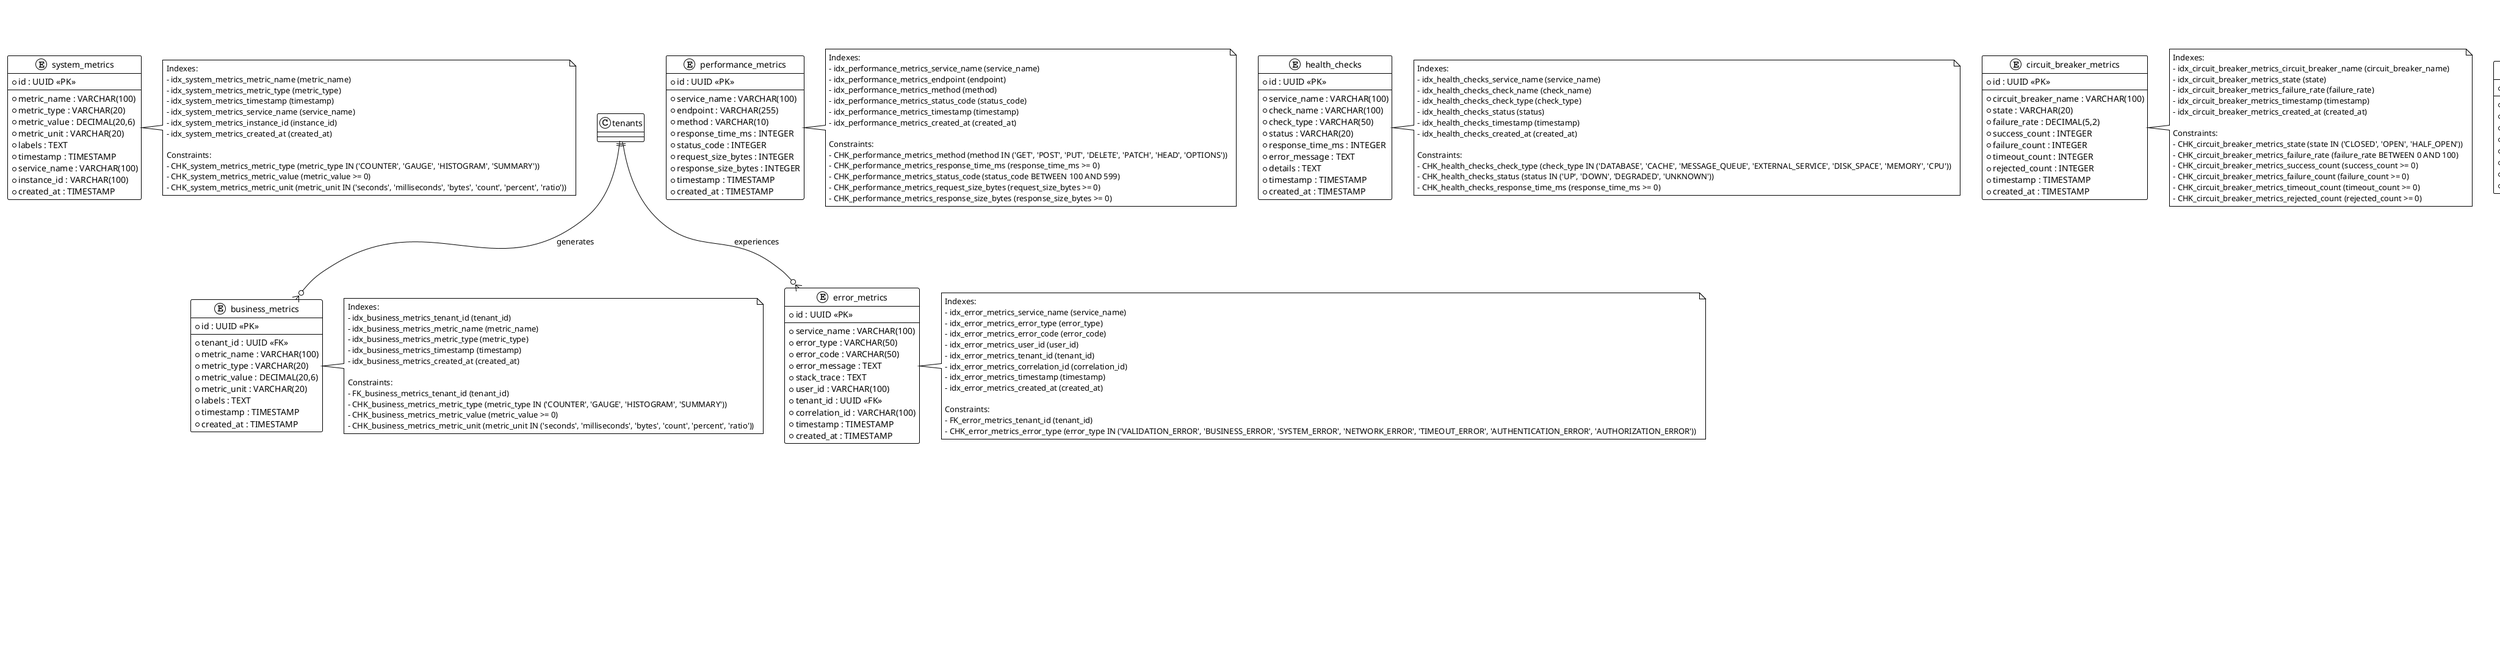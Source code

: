 @startuml MONITORING_METRICS_ERD
!theme plain
title Monitoring & Metrics Entities ERD

entity "system_metrics" {
  * id : UUID <<PK>>
  --
  * metric_name : VARCHAR(100)
  * metric_type : VARCHAR(20)
  * metric_value : DECIMAL(20,6)
  * metric_unit : VARCHAR(20)
  * labels : TEXT
  * timestamp : TIMESTAMP
  * service_name : VARCHAR(100)
  * instance_id : VARCHAR(100)
  * created_at : TIMESTAMP
}

entity "business_metrics" {
  * id : UUID <<PK>>
  --
  * tenant_id : UUID <<FK>>
  * metric_name : VARCHAR(100)
  * metric_type : VARCHAR(20)
  * metric_value : DECIMAL(20,6)
  * metric_unit : VARCHAR(20)
  * labels : TEXT
  * timestamp : TIMESTAMP
  * created_at : TIMESTAMP
}

entity "performance_metrics" {
  * id : UUID <<PK>>
  --
  * service_name : VARCHAR(100)
  * endpoint : VARCHAR(255)
  * method : VARCHAR(10)
  * response_time_ms : INTEGER
  * status_code : INTEGER
  * request_size_bytes : INTEGER
  * response_size_bytes : INTEGER
  * timestamp : TIMESTAMP
  * created_at : TIMESTAMP
}

entity "error_metrics" {
  * id : UUID <<PK>>
  --
  * service_name : VARCHAR(100)
  * error_type : VARCHAR(50)
  * error_code : VARCHAR(50)
  * error_message : TEXT
  * stack_trace : TEXT
  * user_id : VARCHAR(100)
  * tenant_id : UUID <<FK>>
  * correlation_id : VARCHAR(100)
  * timestamp : TIMESTAMP
  * created_at : TIMESTAMP
}

entity "health_checks" {
  * id : UUID <<PK>>
  --
  * service_name : VARCHAR(100)
  * check_name : VARCHAR(100)
  * check_type : VARCHAR(50)
  * status : VARCHAR(20)
  * response_time_ms : INTEGER
  * error_message : TEXT
  * details : TEXT
  * timestamp : TIMESTAMP
  * created_at : TIMESTAMP
}

entity "circuit_breaker_metrics" {
  * id : UUID <<PK>>
  --
  * circuit_breaker_name : VARCHAR(100)
  * state : VARCHAR(20)
  * failure_rate : DECIMAL(5,2)
  * success_count : INTEGER
  * failure_count : INTEGER
  * timeout_count : INTEGER
  * rejected_count : INTEGER
  * timestamp : TIMESTAMP
  * created_at : TIMESTAMP
}

entity "rate_limiter_metrics" {
  * id : UUID <<PK>>
  --
  * rate_limiter_name : VARCHAR(100)
  * limit_value : INTEGER
  * current_value : INTEGER
  * available_tokens : INTEGER
  * rejected_requests : INTEGER
  * accepted_requests : INTEGER
  * timestamp : TIMESTAMP
  * created_at : TIMESTAMP
}

entity "kafka_metrics" {
  * id : UUID <<PK>>
  --
  * topic_name : VARCHAR(100)
  * partition_id : INTEGER
  * producer_id : VARCHAR(100)
  * consumer_id : VARCHAR(100)
  * message_count : BIGINT
  * bytes_count : BIGINT
  * lag_count : BIGINT
  * timestamp : TIMESTAMP
  * created_at : TIMESTAMP
}

entity "database_metrics" {
  * id : UUID <<PK>>
  --
  * database_name : VARCHAR(100)
  * connection_pool_name : VARCHAR(100)
  * active_connections : INTEGER
  * idle_connections : INTEGER
  * max_connections : INTEGER
  * query_count : BIGINT
  * slow_query_count : BIGINT
  * avg_query_time_ms : DECIMAL(10,2)
  * timestamp : TIMESTAMP
  * created_at : TIMESTAMP
}

entity "cache_metrics" {
  * id : UUID <<PK>>
  --
  * cache_name : VARCHAR(100)
  * hit_count : BIGINT
  * miss_count : BIGINT
  * eviction_count : BIGINT
  * hit_rate : DECIMAL(5,2)
  * memory_usage_bytes : BIGINT
  * key_count : BIGINT
  * timestamp : TIMESTAMP
  * created_at : TIMESTAMP
}

entity "alert_rules" {
  * id : UUID <<PK>>
  --
  * rule_name : VARCHAR(100) <<UK>>
  * rule_description : TEXT
  * metric_name : VARCHAR(100)
  * condition : VARCHAR(50)
  * threshold_value : DECIMAL(20,6)
  * severity : VARCHAR(20)
  * is_active : BOOLEAN
  * evaluation_interval : INTEGER
  * created_at : TIMESTAMP
  * updated_at : TIMESTAMP
  * created_by : VARCHAR(100)
  * updated_by : VARCHAR(100)
}

entity "alert_instances" {
  * id : UUID <<PK>>
  --
  * alert_rule_id : UUID <<FK>>
  * alert_name : VARCHAR(100)
  * severity : VARCHAR(20)
  * status : VARCHAR(20)
  * message : TEXT
  * metric_value : DECIMAL(20,6)
  * threshold_value : DECIMAL(20,6)
  * labels : TEXT
  * started_at : TIMESTAMP
  * resolved_at : TIMESTAMP
  * acknowledged_at : TIMESTAMP
  * acknowledged_by : VARCHAR(100)
  * created_at : TIMESTAMP
  * updated_at : TIMESTAMP
}

entity "notification_channels" {
  * id : UUID <<PK>>
  --
  * channel_name : VARCHAR(100) <<UK>>
  * channel_type : VARCHAR(50)
  * configuration : TEXT
  * is_active : BOOLEAN
  * created_at : TIMESTAMP
  * updated_at : TIMESTAMP
  * created_by : VARCHAR(100)
  * updated_by : VARCHAR(100)
}

entity "notification_deliveries" {
  * id : UUID <<PK>>
  --
  * alert_instance_id : UUID <<FK>>
  * notification_channel_id : UUID <<FK>>
  * delivery_status : VARCHAR(20)
  * delivery_attempt : INTEGER
  * error_message : TEXT
  * delivered_at : TIMESTAMP
  * created_at : TIMESTAMP
  * updated_at : TIMESTAMP
}

' Relationships
alert_rules ||--o{ alert_instances : "triggers"
alert_instances ||--o{ notification_deliveries : "delivers via"
notification_channels ||--o{ notification_deliveries : "receives"

tenants ||--o{ business_metrics : "generates"
tenants ||--o{ error_metrics : "experiences"

' Indexes and constraints
note right of system_metrics
Indexes:
- idx_system_metrics_metric_name (metric_name)
- idx_system_metrics_metric_type (metric_type)
- idx_system_metrics_timestamp (timestamp)
- idx_system_metrics_service_name (service_name)
- idx_system_metrics_instance_id (instance_id)
- idx_system_metrics_created_at (created_at)

Constraints:
- CHK_system_metrics_metric_type (metric_type IN ('COUNTER', 'GAUGE', 'HISTOGRAM', 'SUMMARY'))
- CHK_system_metrics_metric_value (metric_value >= 0)
- CHK_system_metrics_metric_unit (metric_unit IN ('seconds', 'milliseconds', 'bytes', 'count', 'percent', 'ratio'))
end note

note right of business_metrics
Indexes:
- idx_business_metrics_tenant_id (tenant_id)
- idx_business_metrics_metric_name (metric_name)
- idx_business_metrics_metric_type (metric_type)
- idx_business_metrics_timestamp (timestamp)
- idx_business_metrics_created_at (created_at)

Constraints:
- FK_business_metrics_tenant_id (tenant_id)
- CHK_business_metrics_metric_type (metric_type IN ('COUNTER', 'GAUGE', 'HISTOGRAM', 'SUMMARY'))
- CHK_business_metrics_metric_value (metric_value >= 0)
- CHK_business_metrics_metric_unit (metric_unit IN ('seconds', 'milliseconds', 'bytes', 'count', 'percent', 'ratio'))
end note

note right of performance_metrics
Indexes:
- idx_performance_metrics_service_name (service_name)
- idx_performance_metrics_endpoint (endpoint)
- idx_performance_metrics_method (method)
- idx_performance_metrics_status_code (status_code)
- idx_performance_metrics_timestamp (timestamp)
- idx_performance_metrics_created_at (created_at)

Constraints:
- CHK_performance_metrics_method (method IN ('GET', 'POST', 'PUT', 'DELETE', 'PATCH', 'HEAD', 'OPTIONS'))
- CHK_performance_metrics_response_time_ms (response_time_ms >= 0)
- CHK_performance_metrics_status_code (status_code BETWEEN 100 AND 599)
- CHK_performance_metrics_request_size_bytes (request_size_bytes >= 0)
- CHK_performance_metrics_response_size_bytes (response_size_bytes >= 0)
end note

note right of error_metrics
Indexes:
- idx_error_metrics_service_name (service_name)
- idx_error_metrics_error_type (error_type)
- idx_error_metrics_error_code (error_code)
- idx_error_metrics_user_id (user_id)
- idx_error_metrics_tenant_id (tenant_id)
- idx_error_metrics_correlation_id (correlation_id)
- idx_error_metrics_timestamp (timestamp)
- idx_error_metrics_created_at (created_at)

Constraints:
- FK_error_metrics_tenant_id (tenant_id)
- CHK_error_metrics_error_type (error_type IN ('VALIDATION_ERROR', 'BUSINESS_ERROR', 'SYSTEM_ERROR', 'NETWORK_ERROR', 'TIMEOUT_ERROR', 'AUTHENTICATION_ERROR', 'AUTHORIZATION_ERROR'))
end note

note right of health_checks
Indexes:
- idx_health_checks_service_name (service_name)
- idx_health_checks_check_name (check_name)
- idx_health_checks_check_type (check_type)
- idx_health_checks_status (status)
- idx_health_checks_timestamp (timestamp)
- idx_health_checks_created_at (created_at)

Constraints:
- CHK_health_checks_check_type (check_type IN ('DATABASE', 'CACHE', 'MESSAGE_QUEUE', 'EXTERNAL_SERVICE', 'DISK_SPACE', 'MEMORY', 'CPU'))
- CHK_health_checks_status (status IN ('UP', 'DOWN', 'DEGRADED', 'UNKNOWN'))
- CHK_health_checks_response_time_ms (response_time_ms >= 0)
end note

note right of circuit_breaker_metrics
Indexes:
- idx_circuit_breaker_metrics_circuit_breaker_name (circuit_breaker_name)
- idx_circuit_breaker_metrics_state (state)
- idx_circuit_breaker_metrics_failure_rate (failure_rate)
- idx_circuit_breaker_metrics_timestamp (timestamp)
- idx_circuit_breaker_metrics_created_at (created_at)

Constraints:
- CHK_circuit_breaker_metrics_state (state IN ('CLOSED', 'OPEN', 'HALF_OPEN'))
- CHK_circuit_breaker_metrics_failure_rate (failure_rate BETWEEN 0 AND 100)
- CHK_circuit_breaker_metrics_success_count (success_count >= 0)
- CHK_circuit_breaker_metrics_failure_count (failure_count >= 0)
- CHK_circuit_breaker_metrics_timeout_count (timeout_count >= 0)
- CHK_circuit_breaker_metrics_rejected_count (rejected_count >= 0)
end note

note right of rate_limiter_metrics
Indexes:
- idx_rate_limiter_metrics_rate_limiter_name (rate_limiter_name)
- idx_rate_limiter_metrics_limit_value (limit_value)
- idx_rate_limiter_metrics_current_value (current_value)
- idx_rate_limiter_metrics_timestamp (timestamp)
- idx_rate_limiter_metrics_created_at (created_at)

Constraints:
- CHK_rate_limiter_metrics_limit_value (limit_value > 0)
- CHK_rate_limiter_metrics_current_value (current_value >= 0)
- CHK_rate_limiter_metrics_available_tokens (available_tokens >= 0)
- CHK_rate_limiter_metrics_rejected_requests (rejected_requests >= 0)
- CHK_rate_limiter_metrics_accepted_requests (accepted_requests >= 0)
end note

note right of kafka_metrics
Indexes:
- idx_kafka_metrics_topic_name (topic_name)
- idx_kafka_metrics_partition_id (partition_id)
- idx_kafka_metrics_producer_id (producer_id)
- idx_kafka_metrics_consumer_id (consumer_id)
- idx_kafka_metrics_timestamp (timestamp)
- idx_kafka_metrics_created_at (created_at)

Constraints:
- CHK_kafka_metrics_partition_id (partition_id >= 0)
- CHK_kafka_metrics_message_count (message_count >= 0)
- CHK_kafka_metrics_bytes_count (bytes_count >= 0)
- CHK_kafka_metrics_lag_count (lag_count >= 0)
end note

note right of database_metrics
Indexes:
- idx_database_metrics_database_name (database_name)
- idx_database_metrics_connection_pool_name (connection_pool_name)
- idx_database_metrics_active_connections (active_connections)
- idx_database_metrics_timestamp (timestamp)
- idx_database_metrics_created_at (created_at)

Constraints:
- CHK_database_metrics_active_connections (active_connections >= 0)
- CHK_database_metrics_idle_connections (idle_connections >= 0)
- CHK_database_metrics_max_connections (max_connections > 0)
- CHK_database_metrics_query_count (query_count >= 0)
- CHK_database_metrics_slow_query_count (slow_query_count >= 0)
- CHK_database_metrics_avg_query_time_ms (avg_query_time_ms >= 0)
end note

note right of cache_metrics
Indexes:
- idx_cache_metrics_cache_name (cache_name)
- idx_cache_metrics_hit_count (hit_count)
- idx_cache_metrics_miss_count (miss_count)
- idx_cache_metrics_hit_rate (hit_rate)
- idx_cache_metrics_timestamp (timestamp)
- idx_cache_metrics_created_at (created_at)

Constraints:
- CHK_cache_metrics_hit_count (hit_count >= 0)
- CHK_cache_metrics_miss_count (miss_count >= 0)
- CHK_cache_metrics_eviction_count (eviction_count >= 0)
- CHK_cache_metrics_hit_rate (hit_rate BETWEEN 0 AND 100)
- CHK_cache_metrics_memory_usage_bytes (memory_usage_bytes >= 0)
- CHK_cache_metrics_key_count (key_count >= 0)
end note

note right of alert_rules
Indexes:
- idx_alert_rules_rule_name (rule_name)
- idx_alert_rules_metric_name (metric_name)
- idx_alert_rules_condition (condition)
- idx_alert_rules_severity (severity)
- idx_alert_rules_is_active (is_active)
- idx_alert_rules_created_at (created_at)

Constraints:
- UK_alert_rules_rule_name (rule_name)
- CHK_alert_rules_condition (condition IN ('GREATER_THAN', 'LESS_THAN', 'EQUAL_TO', 'NOT_EQUAL_TO', 'GREATER_THAN_OR_EQUAL', 'LESS_THAN_OR_EQUAL'))
- CHK_alert_rules_severity (severity IN ('LOW', 'MEDIUM', 'HIGH', 'CRITICAL'))
- CHK_alert_rules_is_active (is_active IN (true, false))
- CHK_alert_rules_evaluation_interval (evaluation_interval > 0)
end note

note right of alert_instances
Indexes:
- idx_alert_instances_alert_rule_id (alert_rule_id)
- idx_alert_instances_alert_name (alert_name)
- idx_alert_instances_severity (severity)
- idx_alert_instances_status (status)
- idx_alert_instances_started_at (started_at)
- idx_alert_instances_resolved_at (resolved_at)
- idx_alert_instances_acknowledged_at (acknowledged_at)
- idx_alert_instances_created_at (created_at)

Constraints:
- FK_alert_instances_alert_rule_id (alert_rule_id)
- CHK_alert_instances_severity (severity IN ('LOW', 'MEDIUM', 'HIGH', 'CRITICAL'))
- CHK_alert_instances_status (status IN ('FIRING', 'RESOLVED', 'ACKNOWLEDGED', 'SUPPRESSED'))
- CHK_alert_instances_metric_value (metric_value >= 0)
- CHK_alert_instances_threshold_value (threshold_value >= 0)
end note

note right of notification_channels
Indexes:
- idx_notification_channels_channel_name (channel_name)
- idx_notification_channels_channel_type (channel_type)
- idx_notification_channels_is_active (is_active)
- idx_notification_channels_created_at (created_at)

Constraints:
- UK_notification_channels_channel_name (channel_name)
- CHK_notification_channels_channel_type (channel_type IN ('EMAIL', 'SMS', 'SLACK', 'WEBHOOK', 'PAGERDUTY', 'TEAMS'))
- CHK_notification_channels_is_active (is_active IN (true, false))
end note

note right of notification_deliveries
Indexes:
- idx_notification_deliveries_alert_instance_id (alert_instance_id)
- idx_notification_deliveries_notification_channel_id (notification_channel_id)
- idx_notification_deliveries_delivery_status (delivery_status)
- idx_notification_deliveries_delivery_attempt (delivery_attempt)
- idx_notification_deliveries_delivered_at (delivered_at)
- idx_notification_deliveries_created_at (created_at)

Constraints:
- FK_notification_deliveries_alert_instance_id (alert_instance_id)
- FK_notification_deliveries_notification_channel_id (notification_channel_id)
- CHK_notification_deliveries_delivery_status (delivery_status IN ('PENDING', 'DELIVERED', 'FAILED', 'RETRYING'))
- CHK_notification_deliveries_delivery_attempt (delivery_attempt > 0)
end note

@enduml